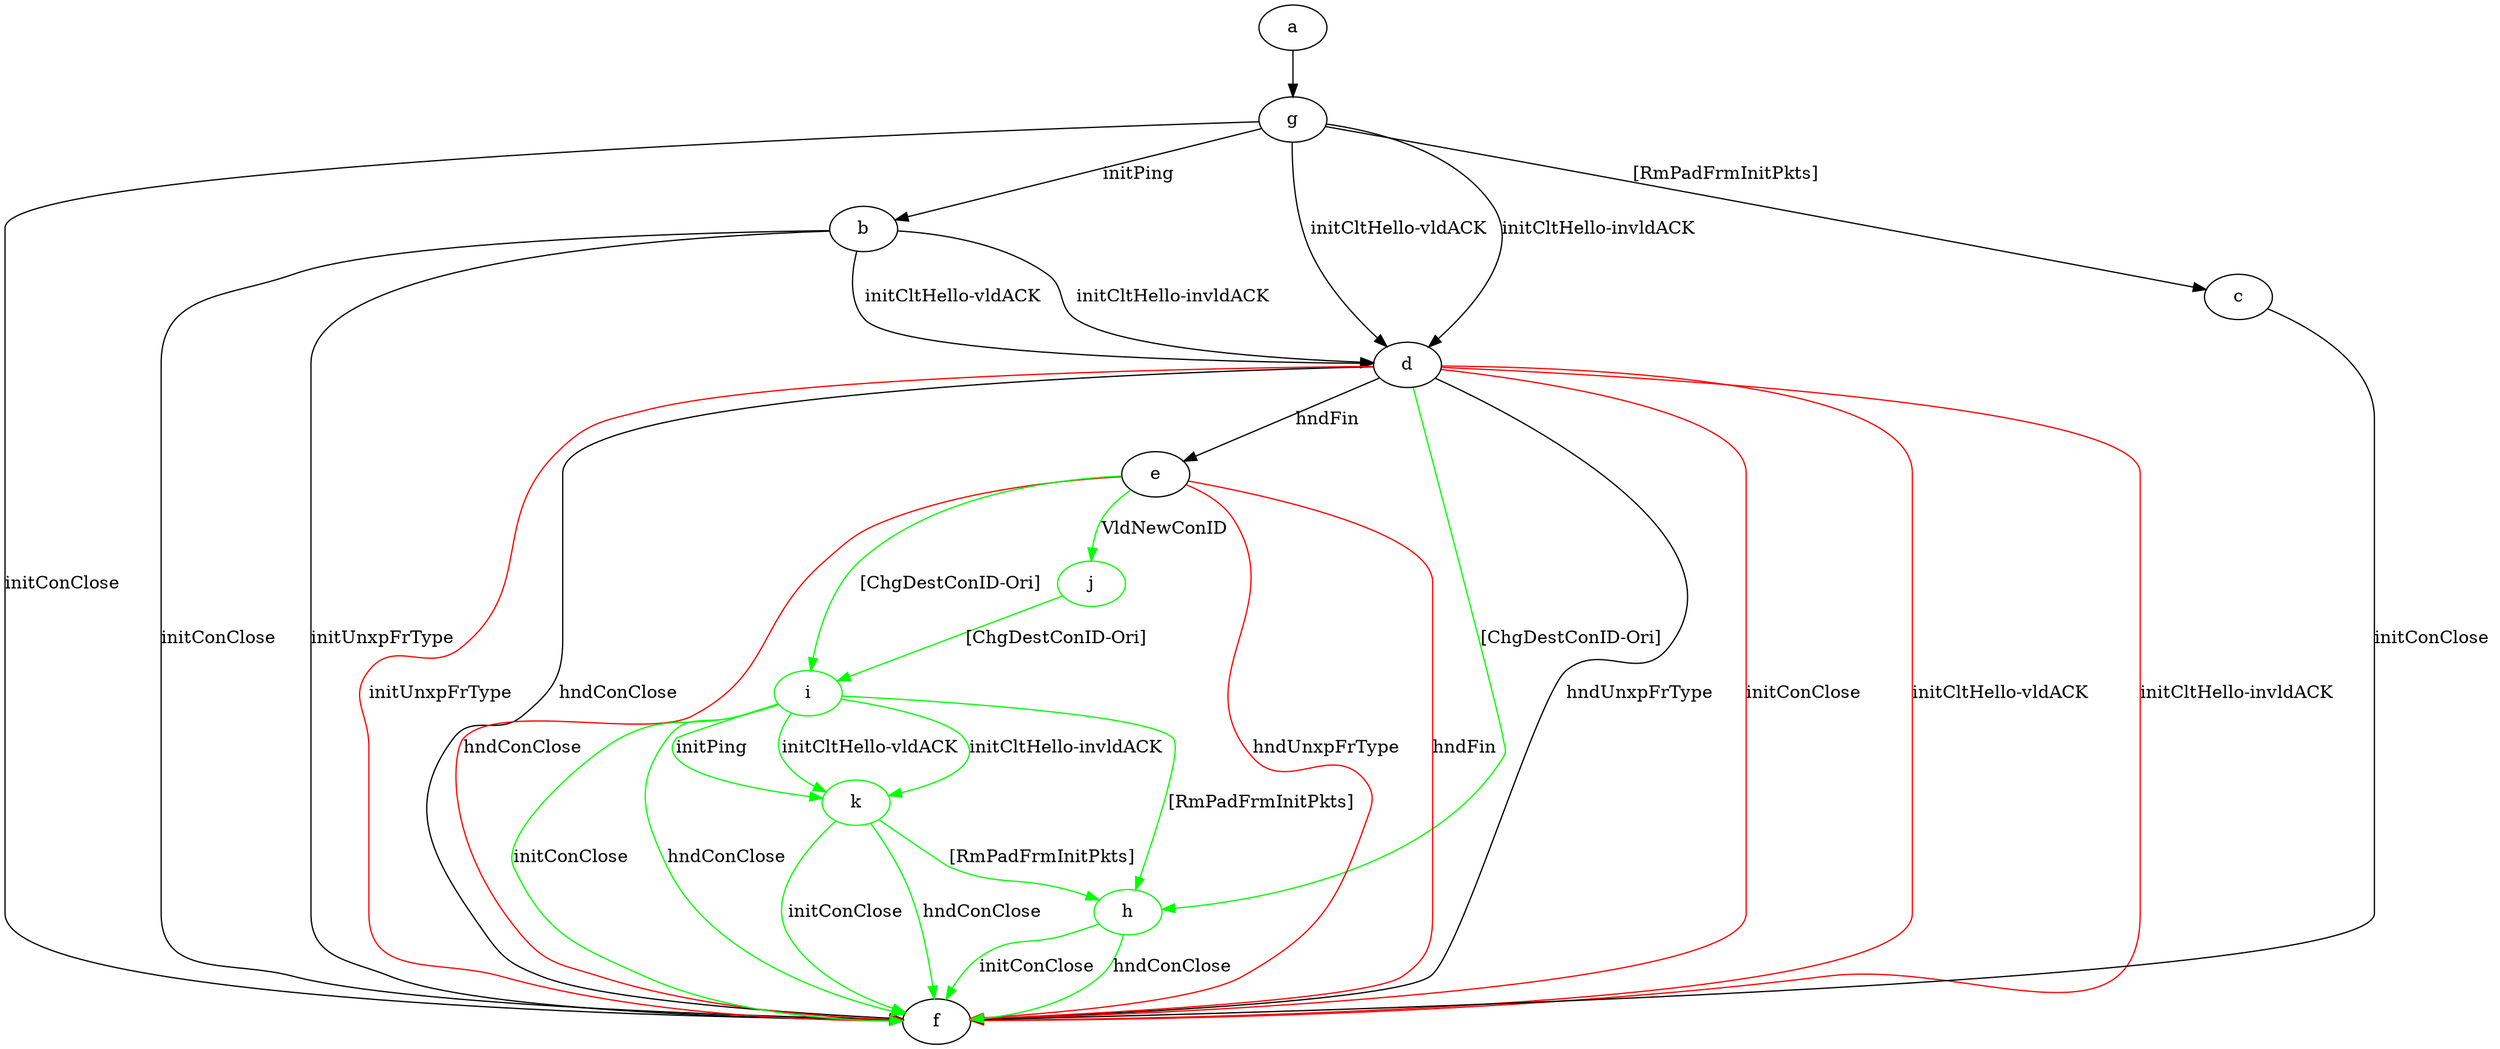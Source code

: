 digraph "" {
	a -> g	[key=0];
	b -> d	[key=0,
		label="initCltHello-vldACK "];
	b -> d	[key=1,
		label="initCltHello-invldACK "];
	b -> f	[key=0,
		label="initConClose "];
	b -> f	[key=1,
		label="initUnxpFrType "];
	c -> f	[key=0,
		label="initConClose "];
	d -> e	[key=0,
		label="hndFin "];
	d -> f	[key=0,
		label="hndConClose "];
	d -> f	[key=1,
		label="hndUnxpFrType "];
	d -> f	[key=2,
		color=red,
		label="initConClose "];
	d -> f	[key=3,
		color=red,
		label="initCltHello-vldACK "];
	d -> f	[key=4,
		color=red,
		label="initCltHello-invldACK "];
	d -> f	[key=5,
		color=red,
		label="initUnxpFrType "];
	h	[color=green];
	d -> h	[key=0,
		color=green,
		label="[ChgDestConID-Ori] "];
	e -> f	[key=0,
		color=red,
		label="hndFin "];
	e -> f	[key=1,
		color=red,
		label="hndConClose "];
	e -> f	[key=2,
		color=red,
		label="hndUnxpFrType "];
	i	[color=green];
	e -> i	[key=0,
		color=green,
		label="[ChgDestConID-Ori] "];
	j	[color=green];
	e -> j	[key=0,
		color=green,
		label="VldNewConID "];
	g -> b	[key=0,
		label="initPing "];
	g -> c	[key=0,
		label="[RmPadFrmInitPkts] "];
	g -> d	[key=0,
		label="initCltHello-vldACK "];
	g -> d	[key=1,
		label="initCltHello-invldACK "];
	g -> f	[key=0,
		label="initConClose "];
	h -> f	[key=0,
		color=green,
		label="initConClose "];
	h -> f	[key=1,
		color=green,
		label="hndConClose "];
	i -> f	[key=0,
		color=green,
		label="initConClose "];
	i -> f	[key=1,
		color=green,
		label="hndConClose "];
	i -> h	[key=0,
		color=green,
		label="[RmPadFrmInitPkts] "];
	k	[color=green];
	i -> k	[key=0,
		color=green,
		label="initPing "];
	i -> k	[key=1,
		color=green,
		label="initCltHello-vldACK "];
	i -> k	[key=2,
		color=green,
		label="initCltHello-invldACK "];
	j -> i	[key=0,
		color=green,
		label="[ChgDestConID-Ori] "];
	k -> f	[key=0,
		color=green,
		label="initConClose "];
	k -> f	[key=1,
		color=green,
		label="hndConClose "];
	k -> h	[key=0,
		color=green,
		label="[RmPadFrmInitPkts] "];
}
